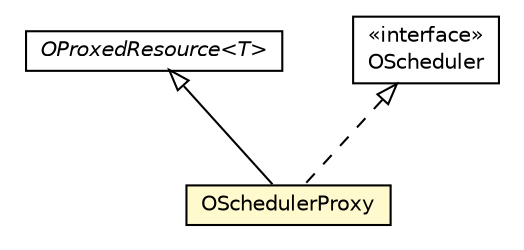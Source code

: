 #!/usr/local/bin/dot
#
# Class diagram 
# Generated by UMLGraph version R5_6-24-gf6e263 (http://www.umlgraph.org/)
#

digraph G {
	edge [fontname="Helvetica",fontsize=10,labelfontname="Helvetica",labelfontsize=10];
	node [fontname="Helvetica",fontsize=10,shape=plaintext];
	nodesep=0.25;
	ranksep=0.5;
	// com.orientechnologies.orient.core.db.record.OProxedResource<T>
	c3568752 [label=<<table title="com.orientechnologies.orient.core.db.record.OProxedResource" border="0" cellborder="1" cellspacing="0" cellpadding="2" port="p" href="../db/record/OProxedResource.html">
		<tr><td><table border="0" cellspacing="0" cellpadding="1">
<tr><td align="center" balign="center"><font face="Helvetica-Oblique"> OProxedResource&lt;T&gt; </font></td></tr>
		</table></td></tr>
		</table>>, URL="../db/record/OProxedResource.html", fontname="Helvetica", fontcolor="black", fontsize=10.0];
	// com.orientechnologies.orient.core.schedule.OSchedulerProxy
	c3569664 [label=<<table title="com.orientechnologies.orient.core.schedule.OSchedulerProxy" border="0" cellborder="1" cellspacing="0" cellpadding="2" port="p" bgcolor="lemonChiffon" href="./OSchedulerProxy.html">
		<tr><td><table border="0" cellspacing="0" cellpadding="1">
<tr><td align="center" balign="center"> OSchedulerProxy </td></tr>
		</table></td></tr>
		</table>>, URL="./OSchedulerProxy.html", fontname="Helvetica", fontcolor="black", fontsize=10.0];
	// com.orientechnologies.orient.core.schedule.OScheduler
	c3569666 [label=<<table title="com.orientechnologies.orient.core.schedule.OScheduler" border="0" cellborder="1" cellspacing="0" cellpadding="2" port="p" href="./OScheduler.html">
		<tr><td><table border="0" cellspacing="0" cellpadding="1">
<tr><td align="center" balign="center"> &#171;interface&#187; </td></tr>
<tr><td align="center" balign="center"> OScheduler </td></tr>
		</table></td></tr>
		</table>>, URL="./OScheduler.html", fontname="Helvetica", fontcolor="black", fontsize=10.0];
	//com.orientechnologies.orient.core.schedule.OSchedulerProxy extends com.orientechnologies.orient.core.db.record.OProxedResource<com.orientechnologies.orient.core.schedule.OScheduler>
	c3568752:p -> c3569664:p [dir=back,arrowtail=empty];
	//com.orientechnologies.orient.core.schedule.OSchedulerProxy implements com.orientechnologies.orient.core.schedule.OScheduler
	c3569666:p -> c3569664:p [dir=back,arrowtail=empty,style=dashed];
}

